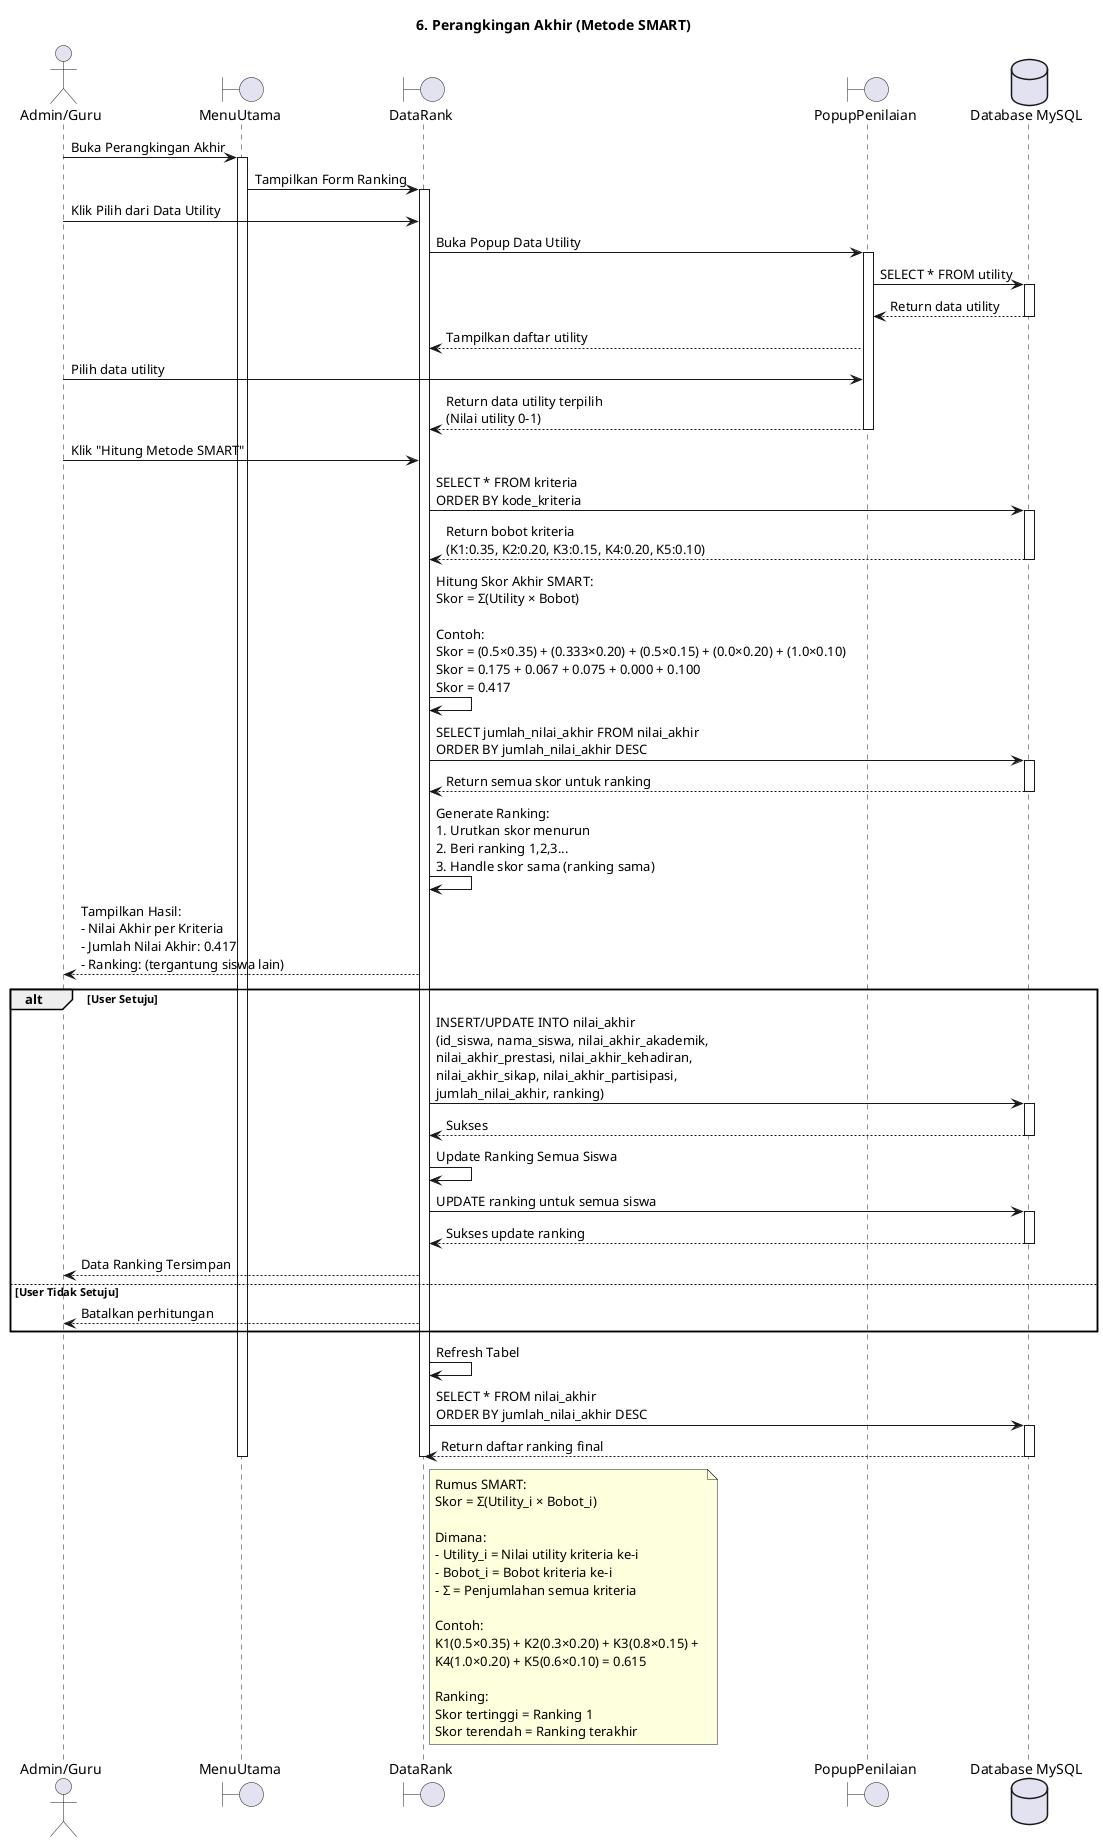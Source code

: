 @startuml Sequence_6_Data_Rank

title 6. Perangkingan Akhir (Metode SMART)

actor "Admin/Guru" as User
boundary "MenuUtama" as Menu
boundary "DataRank" as RankUI
boundary "PopupPenilaian" as PopupUI
database "Database MySQL" as DB

User -> Menu: Buka Perangkingan Akhir
activate Menu

Menu -> RankUI: Tampilkan Form Ranking
activate RankUI

User -> RankUI: Klik Pilih dari Data Utility

RankUI -> PopupUI: Buka Popup Data Utility
activate PopupUI

PopupUI -> DB: SELECT * FROM utility
activate DB
DB --> PopupUI: Return data utility
deactivate DB

PopupUI --> RankUI: Tampilkan daftar utility

User -> PopupUI: Pilih data utility
PopupUI --> RankUI: Return data utility terpilih\n(Nilai utility 0-1)
deactivate PopupUI

User -> RankUI: Klik "Hitung Metode SMART"

RankUI -> DB: SELECT * FROM kriteria\nORDER BY kode_kriteria
activate DB
DB --> RankUI: Return bobot kriteria\n(K1:0.35, K2:0.20, K3:0.15, K4:0.20, K5:0.10)
deactivate DB

RankUI -> RankUI: Hitung Skor Akhir SMART:\nSkor = Σ(Utility × Bobot)\n\nContoh:\nSkor = (0.5×0.35) + (0.333×0.20) + (0.5×0.15) + (0.0×0.20) + (1.0×0.10)\nSkor = 0.175 + 0.067 + 0.075 + 0.000 + 0.100\nSkor = 0.417

RankUI -> DB: SELECT jumlah_nilai_akhir FROM nilai_akhir\nORDER BY jumlah_nilai_akhir DESC
activate DB
DB --> RankUI: Return semua skor untuk ranking
deactivate DB

RankUI -> RankUI: Generate Ranking:\n1. Urutkan skor menurun\n2. Beri ranking 1,2,3...\n3. Handle skor sama (ranking sama)

RankUI --> User: Tampilkan Hasil:\n- Nilai Akhir per Kriteria\n- Jumlah Nilai Akhir: 0.417\n- Ranking: (tergantung siswa lain)

alt User Setuju
    RankUI -> DB: INSERT/UPDATE INTO nilai_akhir\n(id_siswa, nama_siswa, nilai_akhir_akademik,\nnilai_akhir_prestasi, nilai_akhir_kehadiran,\nnilai_akhir_sikap, nilai_akhir_partisipasi,\njumlah_nilai_akhir, ranking)
    activate DB
    DB --> RankUI: Sukses
    deactivate DB
    
    RankUI -> RankUI: Update Ranking Semua Siswa
    RankUI -> DB: UPDATE ranking untuk semua siswa
    activate DB
    DB --> RankUI: Sukses update ranking
    deactivate DB
    
    RankUI --> User: Data Ranking Tersimpan
else User Tidak Setuju
    RankUI --> User: Batalkan perhitungan
end

RankUI -> RankUI: Refresh Tabel
RankUI -> DB: SELECT * FROM nilai_akhir\nORDER BY jumlah_nilai_akhir DESC
activate DB
DB --> RankUI: Return daftar ranking final
deactivate DB

deactivate RankUI
deactivate Menu

note right of RankUI
Rumus SMART:
Skor = Σ(Utility_i × Bobot_i)

Dimana:
- Utility_i = Nilai utility kriteria ke-i
- Bobot_i = Bobot kriteria ke-i
- Σ = Penjumlahan semua kriteria

Contoh:
K1(0.5×0.35) + K2(0.3×0.20) + K3(0.8×0.15) + 
K4(1.0×0.20) + K5(0.6×0.10) = 0.615

Ranking:
Skor tertinggi = Ranking 1
Skor terendah = Ranking terakhir
end note

@enduml
